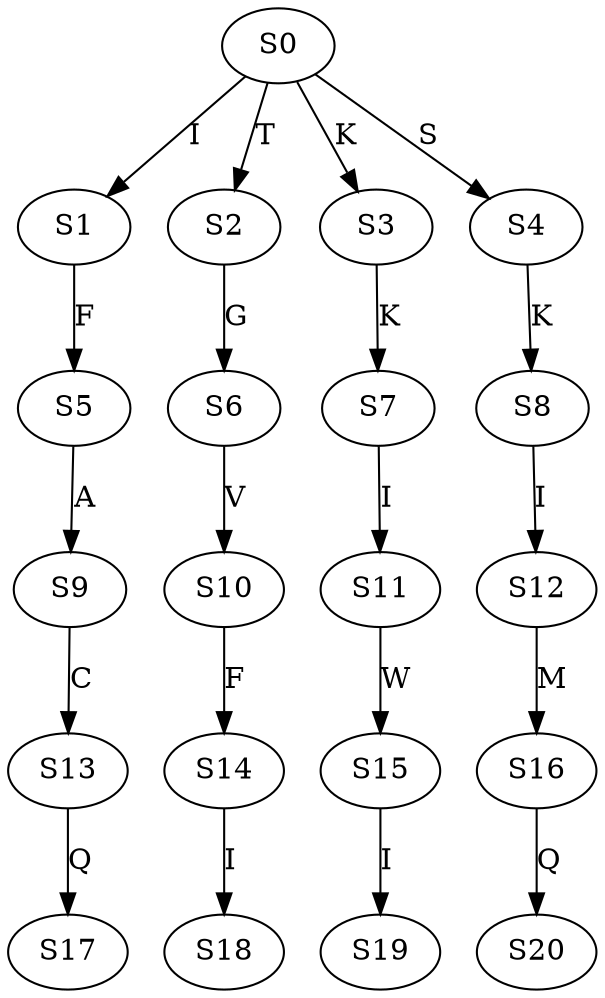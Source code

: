 strict digraph  {
	S0 -> S1 [ label = I ];
	S0 -> S2 [ label = T ];
	S0 -> S3 [ label = K ];
	S0 -> S4 [ label = S ];
	S1 -> S5 [ label = F ];
	S2 -> S6 [ label = G ];
	S3 -> S7 [ label = K ];
	S4 -> S8 [ label = K ];
	S5 -> S9 [ label = A ];
	S6 -> S10 [ label = V ];
	S7 -> S11 [ label = I ];
	S8 -> S12 [ label = I ];
	S9 -> S13 [ label = C ];
	S10 -> S14 [ label = F ];
	S11 -> S15 [ label = W ];
	S12 -> S16 [ label = M ];
	S13 -> S17 [ label = Q ];
	S14 -> S18 [ label = I ];
	S15 -> S19 [ label = I ];
	S16 -> S20 [ label = Q ];
}
